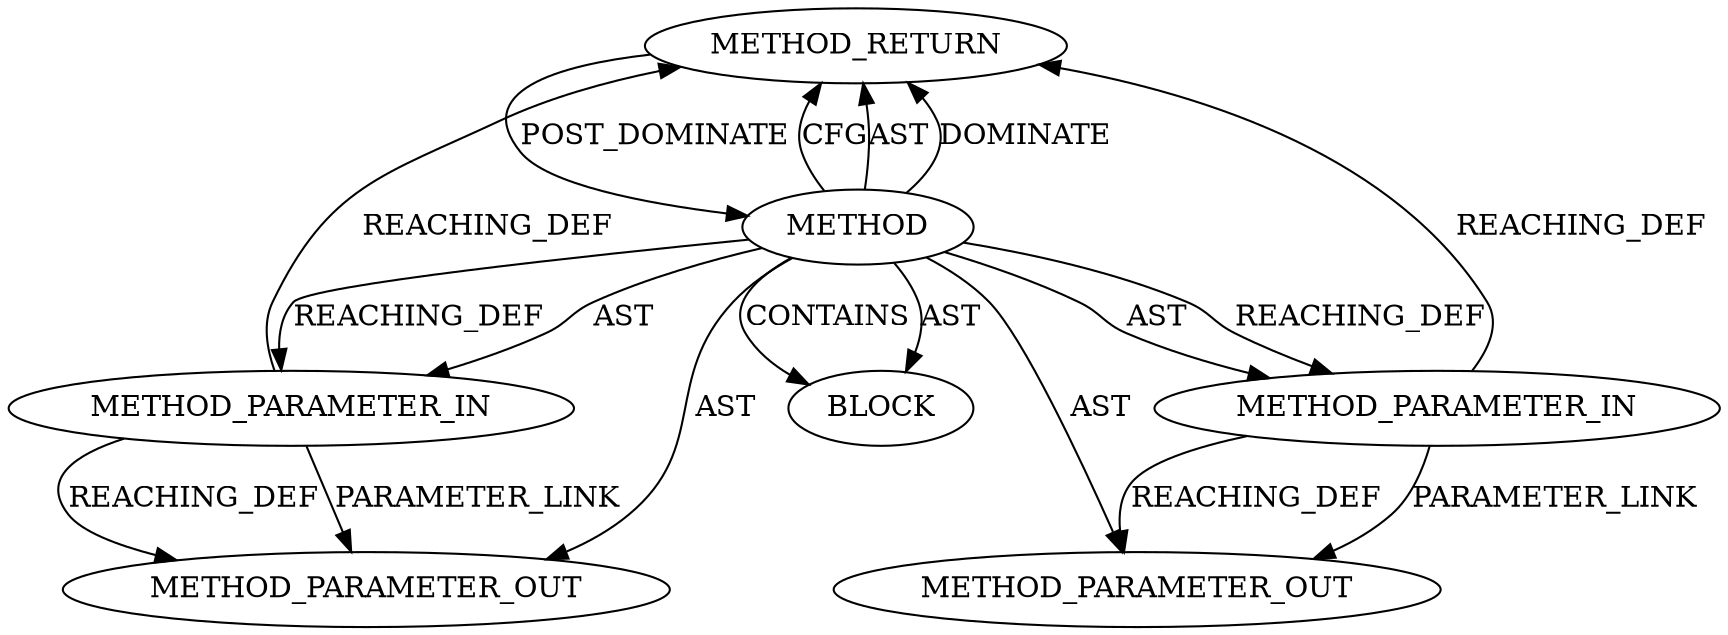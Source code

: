 digraph {
  19459 [label=METHOD_RETURN ORDER=2 CODE="RET" TYPE_FULL_NAME="ANY" EVALUATION_STRATEGY="BY_VALUE"]
  19455 [label=METHOD AST_PARENT_TYPE="NAMESPACE_BLOCK" AST_PARENT_FULL_NAME="<global>" ORDER=0 CODE="<empty>" FULL_NAME="spin_unlock_irqrestore" IS_EXTERNAL=true FILENAME="<empty>" SIGNATURE="" NAME="spin_unlock_irqrestore"]
  19458 [label=BLOCK ORDER=1 ARGUMENT_INDEX=1 CODE="<empty>" TYPE_FULL_NAME="ANY"]
  19457 [label=METHOD_PARAMETER_IN ORDER=2 CODE="p2" IS_VARIADIC=false TYPE_FULL_NAME="ANY" EVALUATION_STRATEGY="BY_VALUE" INDEX=2 NAME="p2"]
  19456 [label=METHOD_PARAMETER_IN ORDER=1 CODE="p1" IS_VARIADIC=false TYPE_FULL_NAME="ANY" EVALUATION_STRATEGY="BY_VALUE" INDEX=1 NAME="p1"]
  21798 [label=METHOD_PARAMETER_OUT ORDER=1 CODE="p1" IS_VARIADIC=false TYPE_FULL_NAME="ANY" EVALUATION_STRATEGY="BY_VALUE" INDEX=1 NAME="p1"]
  21799 [label=METHOD_PARAMETER_OUT ORDER=2 CODE="p2" IS_VARIADIC=false TYPE_FULL_NAME="ANY" EVALUATION_STRATEGY="BY_VALUE" INDEX=2 NAME="p2"]
  19455 -> 19457 [label=REACHING_DEF VARIABLE=""]
  19455 -> 19457 [label=AST ]
  19455 -> 19458 [label=AST ]
  19455 -> 21798 [label=AST ]
  19455 -> 19459 [label=CFG ]
  19456 -> 19459 [label=REACHING_DEF VARIABLE="p1"]
  19456 -> 21798 [label=PARAMETER_LINK ]
  19457 -> 21799 [label=REACHING_DEF VARIABLE="p2"]
  19455 -> 21799 [label=AST ]
  19455 -> 19459 [label=AST ]
  19457 -> 19459 [label=REACHING_DEF VARIABLE="p2"]
  19455 -> 19458 [label=CONTAINS ]
  19455 -> 19456 [label=AST ]
  19456 -> 21798 [label=REACHING_DEF VARIABLE="p1"]
  19459 -> 19455 [label=POST_DOMINATE ]
  19455 -> 19456 [label=REACHING_DEF VARIABLE=""]
  19457 -> 21799 [label=PARAMETER_LINK ]
  19455 -> 19459 [label=DOMINATE ]
}
